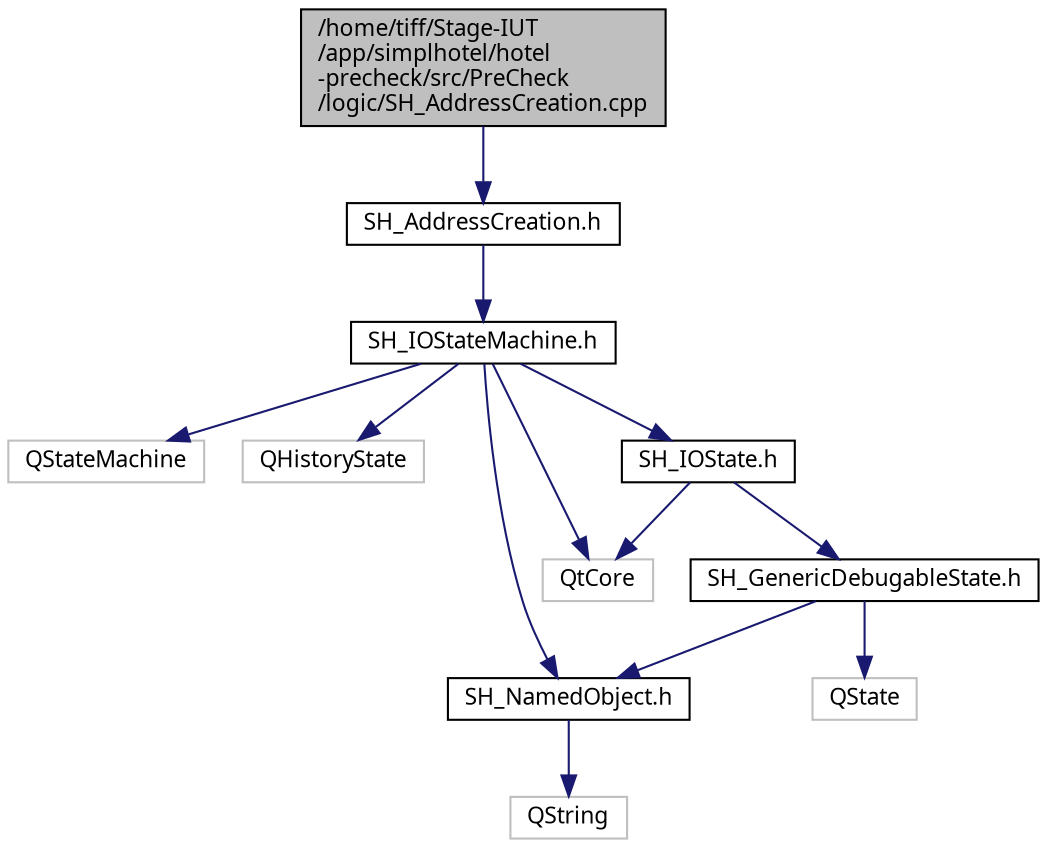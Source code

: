 digraph "/home/tiff/Stage-IUT/app/simplhotel/hotel-precheck/src/PreCheck/logic/SH_AddressCreation.cpp"
{
 // INTERACTIVE_SVG=YES
  bgcolor="transparent";
  edge [fontname="Verdana",fontsize="11",labelfontname="Verdana",labelfontsize="11"];
  node [fontname="Verdana",fontsize="11",shape=record];
  Node1 [label="/home/tiff/Stage-IUT\l/app/simplhotel/hotel\l-precheck/src/PreCheck\l/logic/SH_AddressCreation.cpp",height=0.2,width=0.4,color="black", fillcolor="grey75", style="filled" fontcolor="black"];
  Node1 -> Node2 [color="midnightblue",fontsize="11",style="solid",fontname="Verdana"];
  Node2 [label="SH_AddressCreation.h",height=0.2,width=0.4,color="black",URL="$SH__AddressCreation_8h.html"];
  Node2 -> Node3 [color="midnightblue",fontsize="11",style="solid",fontname="Verdana"];
  Node3 [label="SH_IOStateMachine.h",height=0.2,width=0.4,color="black",URL="$SH__IOStateMachine_8h.html"];
  Node3 -> Node4 [color="midnightblue",fontsize="11",style="solid",fontname="Verdana"];
  Node4 [label="QStateMachine",height=0.2,width=0.4,color="grey75"];
  Node3 -> Node5 [color="midnightblue",fontsize="11",style="solid",fontname="Verdana"];
  Node5 [label="QHistoryState",height=0.2,width=0.4,color="grey75"];
  Node3 -> Node6 [color="midnightblue",fontsize="11",style="solid",fontname="Verdana"];
  Node6 [label="QtCore",height=0.2,width=0.4,color="grey75"];
  Node3 -> Node7 [color="midnightblue",fontsize="11",style="solid",fontname="Verdana"];
  Node7 [label="SH_NamedObject.h",height=0.2,width=0.4,color="black",URL="$SH__NamedObject_8h.html"];
  Node7 -> Node8 [color="midnightblue",fontsize="11",style="solid",fontname="Verdana"];
  Node8 [label="QString",height=0.2,width=0.4,color="grey75"];
  Node3 -> Node9 [color="midnightblue",fontsize="11",style="solid",fontname="Verdana"];
  Node9 [label="SH_IOState.h",height=0.2,width=0.4,color="black",URL="$SH__IOState_8h.html"];
  Node9 -> Node10 [color="midnightblue",fontsize="11",style="solid",fontname="Verdana"];
  Node10 [label="SH_GenericDebugableState.h",height=0.2,width=0.4,color="black",URL="$SH__GenericDebugableState_8h.html"];
  Node10 -> Node11 [color="midnightblue",fontsize="11",style="solid",fontname="Verdana"];
  Node11 [label="QState",height=0.2,width=0.4,color="grey75"];
  Node10 -> Node7 [color="midnightblue",fontsize="11",style="solid",fontname="Verdana"];
  Node9 -> Node6 [color="midnightblue",fontsize="11",style="solid",fontname="Verdana"];
}

